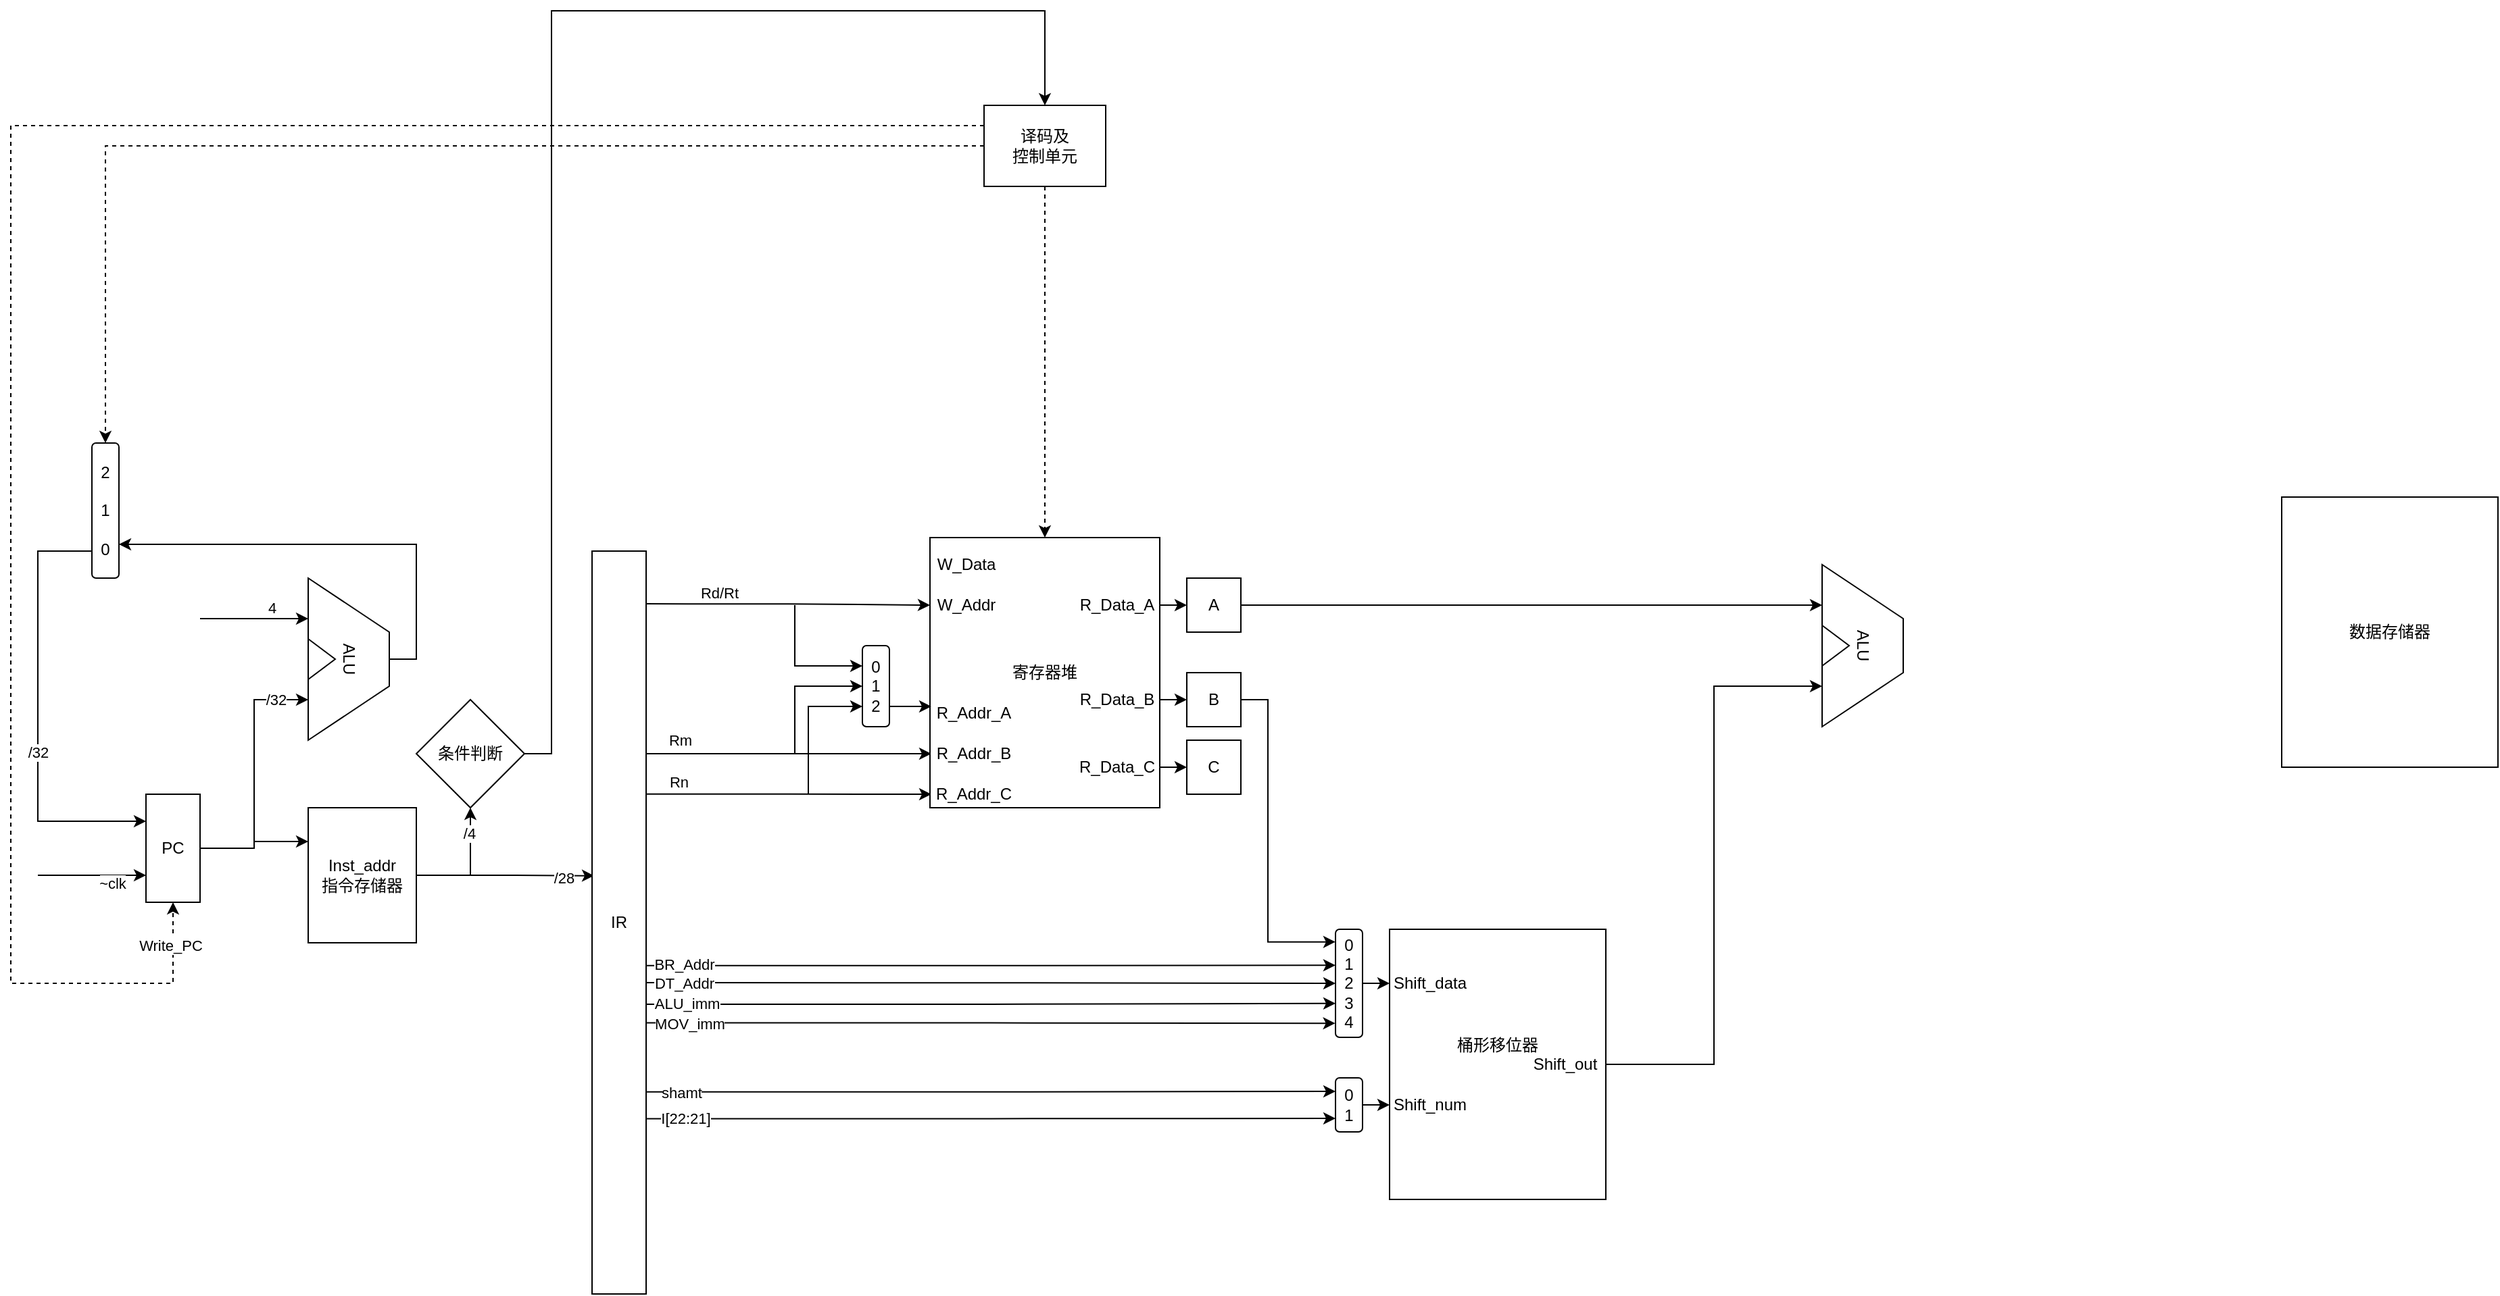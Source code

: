 <mxfile>
    <diagram id="v6S6-r65hWLrJBd8mm2D" name="第 1 页">
        <mxGraphModel dx="1006" dy="794" grid="1" gridSize="10" guides="1" tooltips="1" connect="1" arrows="1" fold="1" page="1" pageScale="1" pageWidth="827" pageHeight="1169" background="none" math="0" shadow="0">
            <root>
                <mxCell id="0"/>
                <mxCell id="1" parent="0"/>
                <mxCell id="11" style="edgeStyle=orthogonalEdgeStyle;rounded=0;orthogonalLoop=1;jettySize=auto;html=1;exitX=1;exitY=0.5;exitDx=0;exitDy=0;entryX=0;entryY=0.25;entryDx=0;entryDy=0;" parent="1" source="2" target="8" edge="1">
                    <mxGeometry relative="1" as="geometry"/>
                </mxCell>
                <mxCell id="19" style="edgeStyle=orthogonalEdgeStyle;rounded=0;orthogonalLoop=1;jettySize=auto;html=1;exitX=1;exitY=0.5;exitDx=0;exitDy=0;entryX=0.75;entryY=1;entryDx=0;entryDy=0;" parent="1" source="2" target="6" edge="1">
                    <mxGeometry relative="1" as="geometry"/>
                </mxCell>
                <mxCell id="20" value="/32" style="edgeLabel;html=1;align=center;verticalAlign=middle;resizable=0;points=[];" parent="19" vertex="1" connectable="0">
                    <mxGeometry x="0.683" relative="1" as="geometry">
                        <mxPoint x="6" as="offset"/>
                    </mxGeometry>
                </mxCell>
                <mxCell id="2" value="PC" style="rounded=0;whiteSpace=wrap;html=1;" parent="1" vertex="1">
                    <mxGeometry x="120" y="740" width="40" height="80" as="geometry"/>
                </mxCell>
                <mxCell id="16" style="edgeStyle=orthogonalEdgeStyle;rounded=0;orthogonalLoop=1;jettySize=auto;html=1;exitX=0;exitY=0.5;exitDx=0;exitDy=0;entryX=0;entryY=0.25;entryDx=0;entryDy=0;" parent="1" source="3" target="2" edge="1">
                    <mxGeometry relative="1" as="geometry">
                        <mxPoint x="50" y="770" as="targetPoint"/>
                        <Array as="points">
                            <mxPoint x="80" y="560"/>
                            <mxPoint x="40" y="560"/>
                            <mxPoint x="40" y="760"/>
                        </Array>
                    </mxGeometry>
                </mxCell>
                <mxCell id="17" value="/32" style="edgeLabel;html=1;align=center;verticalAlign=middle;resizable=0;points=[];" parent="16" vertex="1" connectable="0">
                    <mxGeometry x="0.248" relative="1" as="geometry">
                        <mxPoint as="offset"/>
                    </mxGeometry>
                </mxCell>
                <mxCell id="3" value="2&lt;br&gt;&lt;br&gt;1&lt;br&gt;&lt;br&gt;0" style="rounded=1;whiteSpace=wrap;html=1;" parent="1" vertex="1">
                    <mxGeometry x="80" y="480" width="20" height="100" as="geometry"/>
                </mxCell>
                <mxCell id="21" style="edgeStyle=orthogonalEdgeStyle;rounded=0;orthogonalLoop=1;jettySize=auto;html=1;exitX=0.5;exitY=0;exitDx=0;exitDy=0;entryX=1;entryY=0.75;entryDx=0;entryDy=0;" parent="1" source="6" target="3" edge="1">
                    <mxGeometry relative="1" as="geometry"/>
                </mxCell>
                <mxCell id="6" value="ALU" style="shape=trapezoid;perimeter=trapezoidPerimeter;whiteSpace=wrap;html=1;fixedSize=1;rotation=90;size=40;" parent="1" vertex="1">
                    <mxGeometry x="210" y="610" width="120" height="60" as="geometry"/>
                </mxCell>
                <mxCell id="7" value="" style="triangle;whiteSpace=wrap;html=1;" parent="1" vertex="1">
                    <mxGeometry x="240" y="625" width="20" height="30" as="geometry"/>
                </mxCell>
                <mxCell id="24" style="edgeStyle=orthogonalEdgeStyle;rounded=0;orthogonalLoop=1;jettySize=auto;html=1;exitX=1;exitY=0.5;exitDx=0;exitDy=0;entryX=0.038;entryY=0.437;entryDx=0;entryDy=0;entryPerimeter=0;" parent="1" source="8" target="22" edge="1">
                    <mxGeometry relative="1" as="geometry"/>
                </mxCell>
                <mxCell id="43" value="/28" style="edgeLabel;html=1;align=center;verticalAlign=middle;resizable=0;points=[];" vertex="1" connectable="0" parent="24">
                    <mxGeometry x="0.643" y="-1" relative="1" as="geometry">
                        <mxPoint x="1" as="offset"/>
                    </mxGeometry>
                </mxCell>
                <mxCell id="29" style="edgeStyle=orthogonalEdgeStyle;rounded=0;orthogonalLoop=1;jettySize=auto;html=1;exitX=1;exitY=0.5;exitDx=0;exitDy=0;entryX=0.5;entryY=1;entryDx=0;entryDy=0;" edge="1" parent="1" source="8" target="28">
                    <mxGeometry relative="1" as="geometry"/>
                </mxCell>
                <mxCell id="42" value="/4" style="edgeLabel;html=1;align=center;verticalAlign=middle;resizable=0;points=[];" vertex="1" connectable="0" parent="29">
                    <mxGeometry x="0.158" y="1" relative="1" as="geometry">
                        <mxPoint y="-19" as="offset"/>
                    </mxGeometry>
                </mxCell>
                <mxCell id="8" value="Inst_addr&lt;br&gt;指令存储器" style="rounded=0;whiteSpace=wrap;html=1;" parent="1" vertex="1">
                    <mxGeometry x="240" y="750" width="80" height="100" as="geometry"/>
                </mxCell>
                <mxCell id="13" value="" style="endArrow=classic;html=1;entryX=0;entryY=0.75;entryDx=0;entryDy=0;" parent="1" target="2" edge="1">
                    <mxGeometry width="50" height="50" relative="1" as="geometry">
                        <mxPoint x="40" y="800" as="sourcePoint"/>
                        <mxPoint x="360" y="750" as="targetPoint"/>
                    </mxGeometry>
                </mxCell>
                <mxCell id="46" value="~clk" style="edgeLabel;html=1;align=center;verticalAlign=middle;resizable=0;points=[];" vertex="1" connectable="0" parent="13">
                    <mxGeometry x="0.383" relative="1" as="geometry">
                        <mxPoint x="-1" y="6" as="offset"/>
                    </mxGeometry>
                </mxCell>
                <mxCell id="49" style="edgeStyle=orthogonalEdgeStyle;rounded=0;orthogonalLoop=1;jettySize=auto;html=1;exitX=0.981;exitY=0.071;exitDx=0;exitDy=0;entryX=0;entryY=0.25;entryDx=0;entryDy=0;exitPerimeter=0;" edge="1" parent="1" source="22" target="26">
                    <mxGeometry relative="1" as="geometry"/>
                </mxCell>
                <mxCell id="50" value="Rd/Rt" style="edgeLabel;html=1;align=center;verticalAlign=middle;resizable=0;points=[];" vertex="1" connectable="0" parent="49">
                    <mxGeometry x="-0.272" y="1" relative="1" as="geometry">
                        <mxPoint x="-22" y="-7" as="offset"/>
                    </mxGeometry>
                </mxCell>
                <mxCell id="57" style="edgeStyle=orthogonalEdgeStyle;rounded=0;orthogonalLoop=1;jettySize=auto;html=1;entryX=0;entryY=0.5;entryDx=0;entryDy=0;exitX=0.995;exitY=0.278;exitDx=0;exitDy=0;exitPerimeter=0;" edge="1" parent="1" source="22" target="55">
                    <mxGeometry relative="1" as="geometry">
                        <mxPoint x="510" y="710" as="sourcePoint"/>
                        <Array as="points">
                            <mxPoint x="490" y="710"/>
                        </Array>
                    </mxGeometry>
                </mxCell>
                <mxCell id="78" value="Rm" style="edgeLabel;html=1;align=center;verticalAlign=middle;resizable=0;points=[];" vertex="1" connectable="0" parent="57">
                    <mxGeometry x="-0.79" y="1" relative="1" as="geometry">
                        <mxPoint x="5" y="-9" as="offset"/>
                    </mxGeometry>
                </mxCell>
                <mxCell id="62" style="edgeStyle=orthogonalEdgeStyle;rounded=0;orthogonalLoop=1;jettySize=auto;html=1;entryX=0;entryY=0.25;entryDx=0;entryDy=0;" edge="1" parent="1" target="58">
                    <mxGeometry relative="1" as="geometry">
                        <mxPoint x="600" y="600" as="sourcePoint"/>
                        <Array as="points">
                            <mxPoint x="600" y="645"/>
                        </Array>
                    </mxGeometry>
                </mxCell>
                <mxCell id="75" style="edgeStyle=orthogonalEdgeStyle;rounded=0;orthogonalLoop=1;jettySize=auto;html=1;entryX=0;entryY=0.5;entryDx=0;entryDy=0;" edge="1" parent="1" target="58">
                    <mxGeometry relative="1" as="geometry">
                        <mxPoint x="600" y="710" as="sourcePoint"/>
                        <Array as="points">
                            <mxPoint x="600" y="660"/>
                        </Array>
                    </mxGeometry>
                </mxCell>
                <mxCell id="76" style="edgeStyle=orthogonalEdgeStyle;rounded=0;orthogonalLoop=1;jettySize=auto;html=1;exitX=0.995;exitY=0.327;exitDx=0;exitDy=0;entryX=0;entryY=0.5;entryDx=0;entryDy=0;exitPerimeter=0;" edge="1" parent="1" source="22" target="56">
                    <mxGeometry relative="1" as="geometry"/>
                </mxCell>
                <mxCell id="79" value="Rn" style="edgeLabel;html=1;align=center;verticalAlign=middle;resizable=0;points=[];" vertex="1" connectable="0" parent="76">
                    <mxGeometry x="-0.776" y="9" relative="1" as="geometry">
                        <mxPoint as="offset"/>
                    </mxGeometry>
                </mxCell>
                <mxCell id="77" style="edgeStyle=orthogonalEdgeStyle;rounded=0;orthogonalLoop=1;jettySize=auto;html=1;entryX=0;entryY=0.75;entryDx=0;entryDy=0;" edge="1" parent="1" target="58">
                    <mxGeometry relative="1" as="geometry">
                        <mxPoint x="610" y="740" as="sourcePoint"/>
                        <Array as="points">
                            <mxPoint x="610" y="740"/>
                            <mxPoint x="610" y="675"/>
                        </Array>
                    </mxGeometry>
                </mxCell>
                <mxCell id="94" style="edgeStyle=orthogonalEdgeStyle;rounded=0;orthogonalLoop=1;jettySize=auto;html=1;exitX=1;exitY=0.558;exitDx=0;exitDy=0;entryX=-0.002;entryY=0.333;entryDx=0;entryDy=0;exitPerimeter=0;entryPerimeter=0;" edge="1" parent="1" source="22" target="83">
                    <mxGeometry relative="1" as="geometry"/>
                </mxCell>
                <mxCell id="99" value="BR_Addr" style="edgeLabel;html=1;align=center;verticalAlign=middle;resizable=0;points=[];" vertex="1" connectable="0" parent="94">
                    <mxGeometry x="-0.926" y="1" relative="1" as="geometry">
                        <mxPoint x="9" as="offset"/>
                    </mxGeometry>
                </mxCell>
                <mxCell id="95" style="edgeStyle=orthogonalEdgeStyle;rounded=0;orthogonalLoop=1;jettySize=auto;html=1;exitX=0.998;exitY=0.581;exitDx=0;exitDy=0;entryX=0;entryY=0.5;entryDx=0;entryDy=0;exitPerimeter=0;" edge="1" parent="1" source="22" target="83">
                    <mxGeometry relative="1" as="geometry"/>
                </mxCell>
                <mxCell id="100" value="DT_Addr" style="edgeLabel;html=1;align=center;verticalAlign=middle;resizable=0;points=[];" vertex="1" connectable="0" parent="95">
                    <mxGeometry x="-0.88" y="1" relative="1" as="geometry">
                        <mxPoint x="-3" y="1" as="offset"/>
                    </mxGeometry>
                </mxCell>
                <mxCell id="96" style="edgeStyle=orthogonalEdgeStyle;rounded=0;orthogonalLoop=1;jettySize=auto;html=1;exitX=0.998;exitY=0.61;exitDx=0;exitDy=0;entryX=0;entryY=0.686;entryDx=0;entryDy=0;entryPerimeter=0;exitPerimeter=0;" edge="1" parent="1" source="22" target="83">
                    <mxGeometry relative="1" as="geometry"/>
                </mxCell>
                <mxCell id="101" value="ALU_imm" style="edgeLabel;html=1;align=center;verticalAlign=middle;resizable=0;points=[];" vertex="1" connectable="0" parent="96">
                    <mxGeometry x="-0.891" relative="1" as="geometry">
                        <mxPoint x="2" y="-1" as="offset"/>
                    </mxGeometry>
                </mxCell>
                <mxCell id="98" style="edgeStyle=orthogonalEdgeStyle;rounded=0;orthogonalLoop=1;jettySize=auto;html=1;exitX=0.997;exitY=0.635;exitDx=0;exitDy=0;entryX=-0.008;entryY=0.87;entryDx=0;entryDy=0;entryPerimeter=0;exitPerimeter=0;" edge="1" parent="1" source="22" target="83">
                    <mxGeometry relative="1" as="geometry"/>
                </mxCell>
                <mxCell id="102" value="MOV_imm" style="edgeLabel;html=1;align=center;verticalAlign=middle;resizable=0;points=[];" vertex="1" connectable="0" parent="98">
                    <mxGeometry x="-0.898" relative="1" as="geometry">
                        <mxPoint x="6" as="offset"/>
                    </mxGeometry>
                </mxCell>
                <mxCell id="105" style="edgeStyle=orthogonalEdgeStyle;rounded=0;orthogonalLoop=1;jettySize=auto;html=1;exitX=0.998;exitY=0.728;exitDx=0;exitDy=0;entryX=0;entryY=0.25;entryDx=0;entryDy=0;exitPerimeter=0;" edge="1" parent="1" source="22" target="103">
                    <mxGeometry relative="1" as="geometry"/>
                </mxCell>
                <mxCell id="107" value="shamt" style="edgeLabel;html=1;align=center;verticalAlign=middle;resizable=0;points=[];" vertex="1" connectable="0" parent="105">
                    <mxGeometry x="-0.893" relative="1" as="geometry">
                        <mxPoint x="-2" as="offset"/>
                    </mxGeometry>
                </mxCell>
                <mxCell id="106" style="edgeStyle=orthogonalEdgeStyle;rounded=0;orthogonalLoop=1;jettySize=auto;html=1;exitX=0.998;exitY=0.764;exitDx=0;exitDy=0;entryX=0;entryY=0.75;entryDx=0;entryDy=0;exitPerimeter=0;" edge="1" parent="1" source="22" target="103">
                    <mxGeometry relative="1" as="geometry"/>
                </mxCell>
                <mxCell id="108" value="I[22:21]" style="edgeLabel;html=1;align=center;verticalAlign=middle;resizable=0;points=[];" vertex="1" connectable="0" parent="106">
                    <mxGeometry x="-0.889" relative="1" as="geometry">
                        <mxPoint as="offset"/>
                    </mxGeometry>
                </mxCell>
                <mxCell id="22" value="IR" style="rounded=0;whiteSpace=wrap;html=1;" parent="1" vertex="1">
                    <mxGeometry x="450" y="560" width="40" height="550" as="geometry"/>
                </mxCell>
                <mxCell id="33" style="edgeStyle=orthogonalEdgeStyle;rounded=0;orthogonalLoop=1;jettySize=auto;html=1;exitX=0;exitY=0.5;exitDx=0;exitDy=0;strokeColor=none;" edge="1" parent="1" source="25">
                    <mxGeometry relative="1" as="geometry">
                        <mxPoint x="520" y="280" as="targetPoint"/>
                    </mxGeometry>
                </mxCell>
                <mxCell id="34" style="edgeStyle=orthogonalEdgeStyle;rounded=0;orthogonalLoop=1;jettySize=auto;html=1;entryX=0.5;entryY=1;entryDx=0;entryDy=0;dashed=1;exitX=0;exitY=0.25;exitDx=0;exitDy=0;" edge="1" parent="1" source="25" target="2">
                    <mxGeometry relative="1" as="geometry">
                        <mxPoint x="600" y="260" as="sourcePoint"/>
                        <Array as="points">
                            <mxPoint x="20" y="245"/>
                            <mxPoint x="20" y="880"/>
                            <mxPoint x="140" y="880"/>
                        </Array>
                    </mxGeometry>
                </mxCell>
                <mxCell id="47" value="Write_PC" style="edgeLabel;html=1;align=center;verticalAlign=middle;resizable=0;points=[];" vertex="1" connectable="0" parent="34">
                    <mxGeometry x="0.937" y="2" relative="1" as="geometry">
                        <mxPoint y="-17" as="offset"/>
                    </mxGeometry>
                </mxCell>
                <mxCell id="35" style="edgeStyle=orthogonalEdgeStyle;rounded=0;orthogonalLoop=1;jettySize=auto;html=1;entryX=0.5;entryY=0;entryDx=0;entryDy=0;dashed=1;exitX=0;exitY=0.5;exitDx=0;exitDy=0;" edge="1" parent="1" source="25" target="3">
                    <mxGeometry relative="1" as="geometry">
                        <mxPoint x="600" y="245" as="sourcePoint"/>
                    </mxGeometry>
                </mxCell>
                <mxCell id="37" style="edgeStyle=orthogonalEdgeStyle;rounded=0;orthogonalLoop=1;jettySize=auto;html=1;exitX=0.5;exitY=1;exitDx=0;exitDy=0;entryX=0.5;entryY=0;entryDx=0;entryDy=0;dashed=1;" edge="1" parent="1" source="25" target="26">
                    <mxGeometry relative="1" as="geometry">
                        <Array as="points">
                            <mxPoint x="785" y="290"/>
                        </Array>
                    </mxGeometry>
                </mxCell>
                <mxCell id="25" value="译码及&lt;br&gt;控制单元" style="rounded=0;whiteSpace=wrap;html=1;" parent="1" vertex="1">
                    <mxGeometry x="740" y="230" width="90" height="60" as="geometry"/>
                </mxCell>
                <mxCell id="26" value="寄存器堆" style="rounded=0;whiteSpace=wrap;html=1;" parent="1" vertex="1">
                    <mxGeometry x="700" y="550" width="170" height="200" as="geometry"/>
                </mxCell>
                <mxCell id="114" style="edgeStyle=orthogonalEdgeStyle;rounded=0;orthogonalLoop=1;jettySize=auto;html=1;exitX=1;exitY=0.5;exitDx=0;exitDy=0;entryX=0.75;entryY=1;entryDx=0;entryDy=0;" edge="1" parent="1" source="27" target="111">
                    <mxGeometry relative="1" as="geometry"/>
                </mxCell>
                <mxCell id="27" value="桶形移位器&lt;br&gt;&amp;nbsp;&lt;br&gt;&amp;nbsp;" style="rounded=0;whiteSpace=wrap;html=1;" parent="1" vertex="1">
                    <mxGeometry x="1040" y="840" width="160" height="200" as="geometry"/>
                </mxCell>
                <mxCell id="31" style="edgeStyle=orthogonalEdgeStyle;rounded=0;orthogonalLoop=1;jettySize=auto;html=1;exitX=1;exitY=0.5;exitDx=0;exitDy=0;entryX=0.5;entryY=0;entryDx=0;entryDy=0;" edge="1" parent="1" source="28" target="25">
                    <mxGeometry relative="1" as="geometry">
                        <mxPoint x="500" y="170" as="targetPoint"/>
                        <Array as="points">
                            <mxPoint x="420" y="710"/>
                            <mxPoint x="420" y="160"/>
                            <mxPoint x="785" y="160"/>
                        </Array>
                    </mxGeometry>
                </mxCell>
                <mxCell id="28" value="条件判断" style="rhombus;whiteSpace=wrap;html=1;" vertex="1" parent="1">
                    <mxGeometry x="320" y="670" width="80" height="80" as="geometry"/>
                </mxCell>
                <mxCell id="113" style="edgeStyle=orthogonalEdgeStyle;rounded=0;orthogonalLoop=1;jettySize=auto;html=1;exitX=1;exitY=0.5;exitDx=0;exitDy=0;entryX=0.25;entryY=1;entryDx=0;entryDy=0;" edge="1" parent="1" source="38" target="111">
                    <mxGeometry relative="1" as="geometry"/>
                </mxCell>
                <mxCell id="38" value="A" style="rounded=0;whiteSpace=wrap;html=1;" vertex="1" parent="1">
                    <mxGeometry x="890" y="580" width="40" height="40" as="geometry"/>
                </mxCell>
                <mxCell id="93" style="edgeStyle=orthogonalEdgeStyle;rounded=0;orthogonalLoop=1;jettySize=auto;html=1;exitX=1;exitY=0.5;exitDx=0;exitDy=0;entryX=-0.002;entryY=0.117;entryDx=0;entryDy=0;entryPerimeter=0;" edge="1" parent="1" source="39" target="83">
                    <mxGeometry relative="1" as="geometry">
                        <mxPoint x="990" y="850" as="targetPoint"/>
                        <Array as="points">
                            <mxPoint x="950" y="670"/>
                            <mxPoint x="950" y="849"/>
                        </Array>
                    </mxGeometry>
                </mxCell>
                <mxCell id="39" value="B" style="rounded=0;whiteSpace=wrap;html=1;" vertex="1" parent="1">
                    <mxGeometry x="890" y="650" width="40" height="40" as="geometry"/>
                </mxCell>
                <mxCell id="40" value="C" style="rounded=0;whiteSpace=wrap;html=1;" vertex="1" parent="1">
                    <mxGeometry x="890" y="700" width="40" height="40" as="geometry"/>
                </mxCell>
                <mxCell id="41" value="" style="endArrow=classic;html=1;entryX=0.25;entryY=1;entryDx=0;entryDy=0;" edge="1" parent="1" target="6">
                    <mxGeometry width="50" height="50" relative="1" as="geometry">
                        <mxPoint x="160" y="610" as="sourcePoint"/>
                        <mxPoint x="450" y="590" as="targetPoint"/>
                    </mxGeometry>
                </mxCell>
                <mxCell id="44" value="4" style="edgeLabel;html=1;align=center;verticalAlign=middle;resizable=0;points=[];" vertex="1" connectable="0" parent="41">
                    <mxGeometry x="0.483" y="1" relative="1" as="geometry">
                        <mxPoint x="-7" y="-7" as="offset"/>
                    </mxGeometry>
                </mxCell>
                <mxCell id="48" value="数据存储器" style="rounded=0;whiteSpace=wrap;html=1;" vertex="1" parent="1">
                    <mxGeometry x="1700" y="520" width="160" height="200" as="geometry"/>
                </mxCell>
                <mxCell id="51" value="W_Addr" style="text;html=1;strokeColor=none;fillColor=none;align=center;verticalAlign=middle;whiteSpace=wrap;rounded=0;" vertex="1" parent="1">
                    <mxGeometry x="707" y="590" width="40" height="20" as="geometry"/>
                </mxCell>
                <mxCell id="53" value="W_Data" style="text;html=1;strokeColor=none;fillColor=none;align=center;verticalAlign=middle;whiteSpace=wrap;rounded=0;" vertex="1" parent="1">
                    <mxGeometry x="707" y="560" width="40" height="20" as="geometry"/>
                </mxCell>
                <mxCell id="54" value="R_Addr_A" style="text;html=1;strokeColor=none;fillColor=none;align=center;verticalAlign=middle;whiteSpace=wrap;rounded=0;" vertex="1" parent="1">
                    <mxGeometry x="701" y="670" width="63" height="20" as="geometry"/>
                </mxCell>
                <mxCell id="55" value="R_Addr_B" style="text;html=1;strokeColor=none;fillColor=none;align=center;verticalAlign=middle;whiteSpace=wrap;rounded=0;" vertex="1" parent="1">
                    <mxGeometry x="701" y="700" width="63" height="20" as="geometry"/>
                </mxCell>
                <mxCell id="56" value="R_Addr_C" style="text;html=1;strokeColor=none;fillColor=none;align=center;verticalAlign=middle;whiteSpace=wrap;rounded=0;" vertex="1" parent="1">
                    <mxGeometry x="701" y="730" width="63" height="20" as="geometry"/>
                </mxCell>
                <mxCell id="61" style="edgeStyle=orthogonalEdgeStyle;rounded=0;orthogonalLoop=1;jettySize=auto;html=1;exitX=1;exitY=0.75;exitDx=0;exitDy=0;entryX=0;entryY=0.25;entryDx=0;entryDy=0;" edge="1" parent="1" source="58" target="54">
                    <mxGeometry relative="1" as="geometry"/>
                </mxCell>
                <mxCell id="58" value="0&lt;br&gt;1&lt;br&gt;2" style="rounded=1;whiteSpace=wrap;html=1;" vertex="1" parent="1">
                    <mxGeometry x="650" y="630" width="20" height="60" as="geometry"/>
                </mxCell>
                <mxCell id="80" value="Shift_data" style="text;html=1;strokeColor=none;fillColor=none;align=center;verticalAlign=middle;whiteSpace=wrap;rounded=0;" vertex="1" parent="1">
                    <mxGeometry x="1040" y="870" width="60" height="20" as="geometry"/>
                </mxCell>
                <mxCell id="81" value="Shift_num" style="text;html=1;strokeColor=none;fillColor=none;align=center;verticalAlign=middle;whiteSpace=wrap;rounded=0;" vertex="1" parent="1">
                    <mxGeometry x="1040" y="960" width="60" height="20" as="geometry"/>
                </mxCell>
                <mxCell id="84" style="edgeStyle=orthogonalEdgeStyle;rounded=0;orthogonalLoop=1;jettySize=auto;html=1;exitX=1;exitY=0.5;exitDx=0;exitDy=0;entryX=0;entryY=0.5;entryDx=0;entryDy=0;" edge="1" parent="1" source="83" target="80">
                    <mxGeometry relative="1" as="geometry"/>
                </mxCell>
                <mxCell id="83" value="0&lt;br&gt;1&lt;br&gt;2&lt;br&gt;3&lt;br&gt;4" style="rounded=1;whiteSpace=wrap;html=1;" vertex="1" parent="1">
                    <mxGeometry x="1000" y="840" width="20" height="80" as="geometry"/>
                </mxCell>
                <mxCell id="90" style="edgeStyle=orthogonalEdgeStyle;rounded=0;orthogonalLoop=1;jettySize=auto;html=1;exitX=1;exitY=0.5;exitDx=0;exitDy=0;entryX=0;entryY=0.5;entryDx=0;entryDy=0;" edge="1" parent="1" source="85" target="38">
                    <mxGeometry relative="1" as="geometry"/>
                </mxCell>
                <mxCell id="85" value="R_Data_A" style="text;html=1;strokeColor=none;fillColor=none;align=center;verticalAlign=middle;whiteSpace=wrap;rounded=0;" vertex="1" parent="1">
                    <mxGeometry x="807" y="590" width="63" height="20" as="geometry"/>
                </mxCell>
                <mxCell id="91" style="edgeStyle=orthogonalEdgeStyle;rounded=0;orthogonalLoop=1;jettySize=auto;html=1;exitX=1;exitY=0.5;exitDx=0;exitDy=0;entryX=0;entryY=0.5;entryDx=0;entryDy=0;" edge="1" parent="1" source="87" target="39">
                    <mxGeometry relative="1" as="geometry"/>
                </mxCell>
                <mxCell id="87" value="R_Data_B" style="text;html=1;strokeColor=none;fillColor=none;align=center;verticalAlign=middle;whiteSpace=wrap;rounded=0;" vertex="1" parent="1">
                    <mxGeometry x="807" y="660" width="63" height="20" as="geometry"/>
                </mxCell>
                <mxCell id="92" style="edgeStyle=orthogonalEdgeStyle;rounded=0;orthogonalLoop=1;jettySize=auto;html=1;exitX=1;exitY=0.5;exitDx=0;exitDy=0;entryX=0;entryY=0.5;entryDx=0;entryDy=0;" edge="1" parent="1" source="88" target="40">
                    <mxGeometry relative="1" as="geometry"/>
                </mxCell>
                <mxCell id="88" value="R_Data_C" style="text;html=1;strokeColor=none;fillColor=none;align=center;verticalAlign=middle;whiteSpace=wrap;rounded=0;" vertex="1" parent="1">
                    <mxGeometry x="807" y="710" width="63" height="20" as="geometry"/>
                </mxCell>
                <mxCell id="104" style="edgeStyle=orthogonalEdgeStyle;rounded=0;orthogonalLoop=1;jettySize=auto;html=1;exitX=1;exitY=0.5;exitDx=0;exitDy=0;entryX=0;entryY=0.5;entryDx=0;entryDy=0;" edge="1" parent="1" source="103" target="81">
                    <mxGeometry relative="1" as="geometry"/>
                </mxCell>
                <mxCell id="103" value="0&lt;br&gt;1" style="rounded=1;whiteSpace=wrap;html=1;" vertex="1" parent="1">
                    <mxGeometry x="1000" y="950" width="20" height="40" as="geometry"/>
                </mxCell>
                <mxCell id="111" value="ALU" style="shape=trapezoid;perimeter=trapezoidPerimeter;whiteSpace=wrap;html=1;fixedSize=1;rotation=90;size=40;" vertex="1" parent="1">
                    <mxGeometry x="1330" y="600" width="120" height="60" as="geometry"/>
                </mxCell>
                <mxCell id="112" value="" style="triangle;whiteSpace=wrap;html=1;" vertex="1" parent="1">
                    <mxGeometry x="1360" y="615" width="20" height="30" as="geometry"/>
                </mxCell>
                <mxCell id="115" value="Shift_out" style="text;html=1;strokeColor=none;fillColor=none;align=center;verticalAlign=middle;whiteSpace=wrap;rounded=0;" vertex="1" parent="1">
                    <mxGeometry x="1140" y="930" width="60" height="20" as="geometry"/>
                </mxCell>
            </root>
        </mxGraphModel>
    </diagram>
</mxfile>